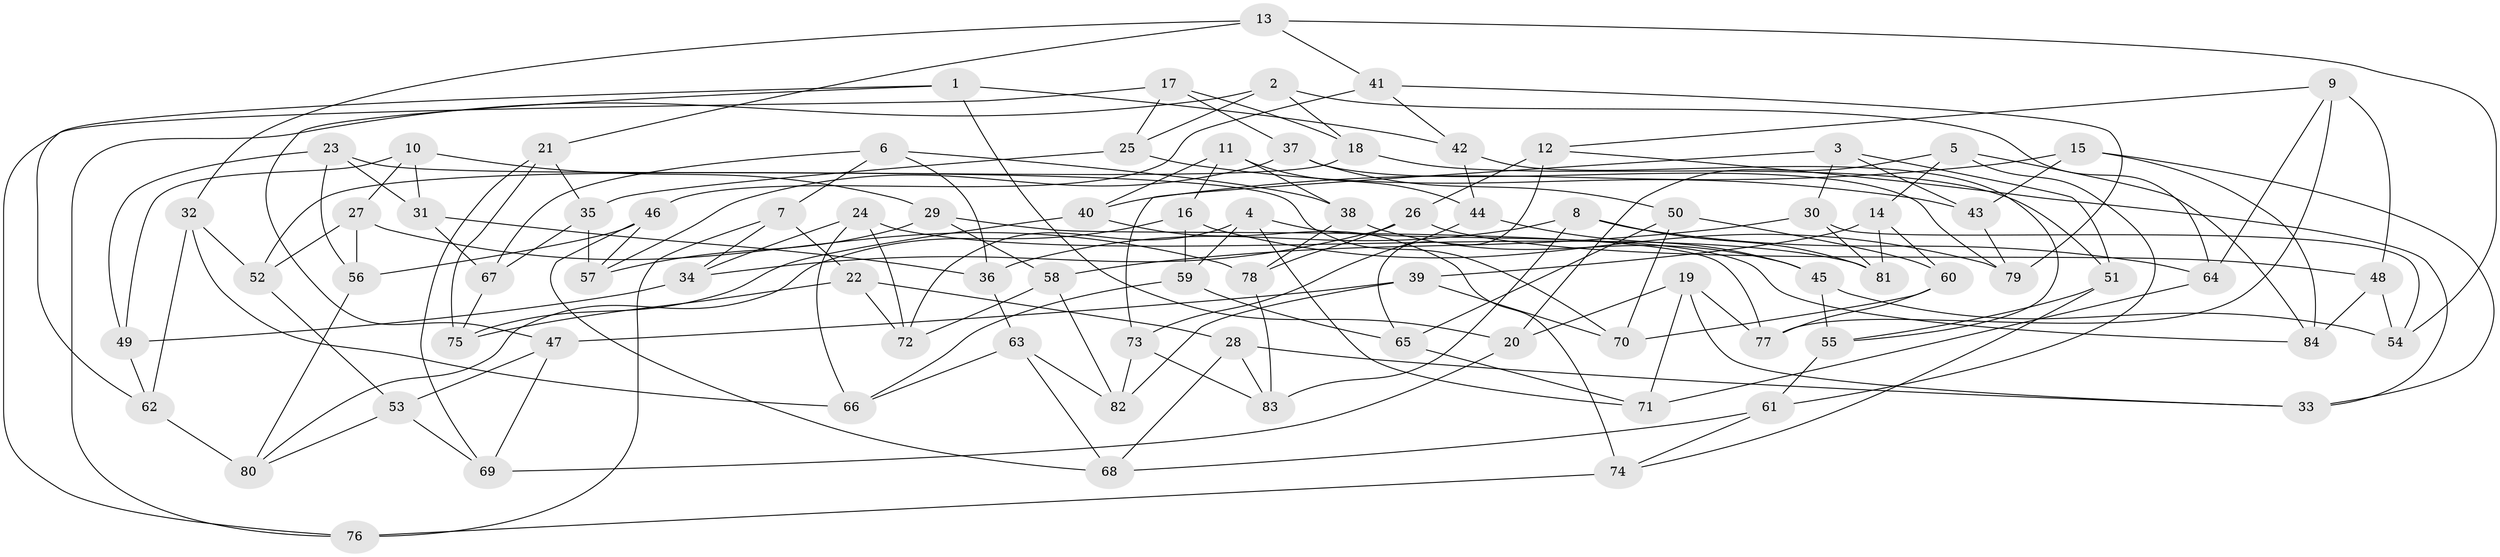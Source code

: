 // coarse degree distribution, {8: 0.08, 2: 0.02, 6: 0.24, 4: 0.48, 10: 0.02, 7: 0.02, 9: 0.02, 5: 0.06, 3: 0.06}
// Generated by graph-tools (version 1.1) at 2025/21/03/04/25 18:21:02]
// undirected, 84 vertices, 168 edges
graph export_dot {
graph [start="1"]
  node [color=gray90,style=filled];
  1;
  2;
  3;
  4;
  5;
  6;
  7;
  8;
  9;
  10;
  11;
  12;
  13;
  14;
  15;
  16;
  17;
  18;
  19;
  20;
  21;
  22;
  23;
  24;
  25;
  26;
  27;
  28;
  29;
  30;
  31;
  32;
  33;
  34;
  35;
  36;
  37;
  38;
  39;
  40;
  41;
  42;
  43;
  44;
  45;
  46;
  47;
  48;
  49;
  50;
  51;
  52;
  53;
  54;
  55;
  56;
  57;
  58;
  59;
  60;
  61;
  62;
  63;
  64;
  65;
  66;
  67;
  68;
  69;
  70;
  71;
  72;
  73;
  74;
  75;
  76;
  77;
  78;
  79;
  80;
  81;
  82;
  83;
  84;
  1 -- 62;
  1 -- 42;
  1 -- 20;
  1 -- 47;
  2 -- 76;
  2 -- 18;
  2 -- 64;
  2 -- 25;
  3 -- 30;
  3 -- 73;
  3 -- 43;
  3 -- 51;
  4 -- 72;
  4 -- 71;
  4 -- 84;
  4 -- 59;
  5 -- 20;
  5 -- 84;
  5 -- 61;
  5 -- 14;
  6 -- 36;
  6 -- 38;
  6 -- 7;
  6 -- 67;
  7 -- 22;
  7 -- 34;
  7 -- 76;
  8 -- 36;
  8 -- 81;
  8 -- 83;
  8 -- 64;
  9 -- 48;
  9 -- 77;
  9 -- 12;
  9 -- 64;
  10 -- 31;
  10 -- 29;
  10 -- 49;
  10 -- 27;
  11 -- 38;
  11 -- 44;
  11 -- 16;
  11 -- 40;
  12 -- 26;
  12 -- 65;
  12 -- 33;
  13 -- 21;
  13 -- 32;
  13 -- 41;
  13 -- 54;
  14 -- 81;
  14 -- 60;
  14 -- 39;
  15 -- 43;
  15 -- 84;
  15 -- 33;
  15 -- 40;
  16 -- 79;
  16 -- 59;
  16 -- 80;
  17 -- 37;
  17 -- 76;
  17 -- 25;
  17 -- 18;
  18 -- 52;
  18 -- 51;
  19 -- 77;
  19 -- 20;
  19 -- 71;
  19 -- 33;
  20 -- 69;
  21 -- 69;
  21 -- 35;
  21 -- 75;
  22 -- 72;
  22 -- 28;
  22 -- 75;
  23 -- 56;
  23 -- 31;
  23 -- 70;
  23 -- 49;
  24 -- 34;
  24 -- 81;
  24 -- 72;
  24 -- 66;
  25 -- 43;
  25 -- 35;
  26 -- 34;
  26 -- 78;
  26 -- 48;
  27 -- 52;
  27 -- 78;
  27 -- 56;
  28 -- 33;
  28 -- 83;
  28 -- 68;
  29 -- 57;
  29 -- 58;
  29 -- 77;
  30 -- 54;
  30 -- 81;
  30 -- 58;
  31 -- 36;
  31 -- 67;
  32 -- 52;
  32 -- 62;
  32 -- 66;
  34 -- 49;
  35 -- 57;
  35 -- 67;
  36 -- 63;
  37 -- 50;
  37 -- 79;
  37 -- 57;
  38 -- 45;
  38 -- 78;
  39 -- 82;
  39 -- 70;
  39 -- 47;
  40 -- 74;
  40 -- 75;
  41 -- 42;
  41 -- 79;
  41 -- 46;
  42 -- 44;
  42 -- 55;
  43 -- 79;
  44 -- 73;
  44 -- 45;
  45 -- 54;
  45 -- 55;
  46 -- 57;
  46 -- 56;
  46 -- 68;
  47 -- 53;
  47 -- 69;
  48 -- 84;
  48 -- 54;
  49 -- 62;
  50 -- 65;
  50 -- 60;
  50 -- 70;
  51 -- 74;
  51 -- 55;
  52 -- 53;
  53 -- 80;
  53 -- 69;
  55 -- 61;
  56 -- 80;
  58 -- 72;
  58 -- 82;
  59 -- 66;
  59 -- 65;
  60 -- 77;
  60 -- 70;
  61 -- 68;
  61 -- 74;
  62 -- 80;
  63 -- 66;
  63 -- 68;
  63 -- 82;
  64 -- 71;
  65 -- 71;
  67 -- 75;
  73 -- 83;
  73 -- 82;
  74 -- 76;
  78 -- 83;
}
